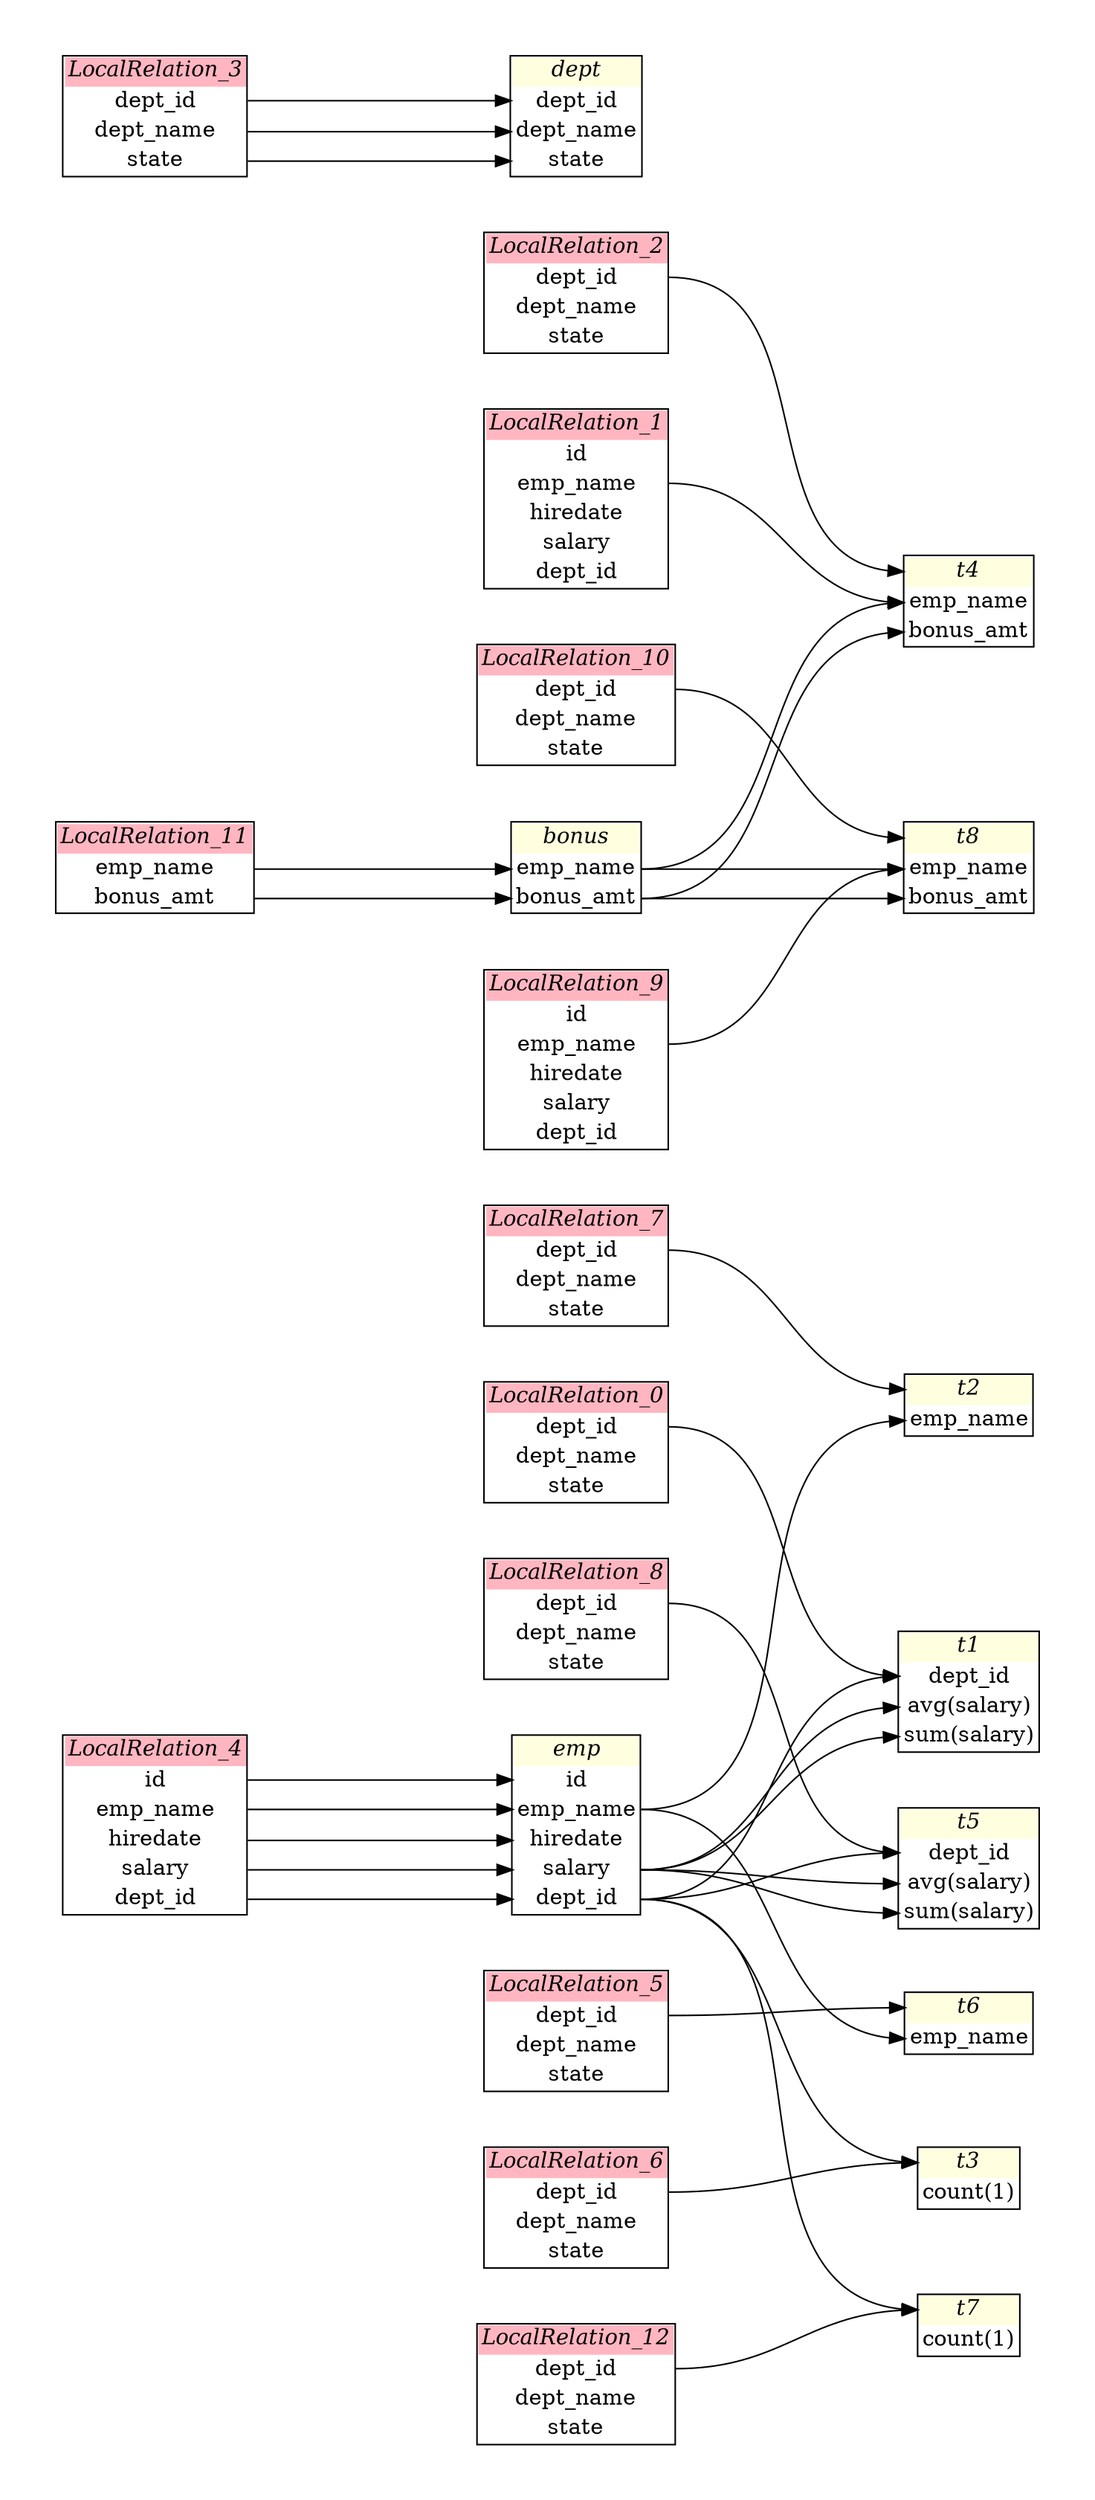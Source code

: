 // Automatically generated by SQLFlowTestSuite


digraph {
  graph [pad="0.5", nodesep="0.5", ranksep="2", fontname="Helvetica"];
  node [shape=plain]
  rankdir=LR;

  
"LocalRelation_0" [label=<
<table border="1" cellborder="0" cellspacing="0">
  <tr><td bgcolor="lightpink" port="nodeName"><i>LocalRelation_0</i></td></tr>
  <tr><td port="0">dept_id</td></tr>
<tr><td port="1">dept_name</td></tr>
<tr><td port="2">state</td></tr>
</table>>];
     

"LocalRelation_1" [label=<
<table border="1" cellborder="0" cellspacing="0">
  <tr><td bgcolor="lightpink" port="nodeName"><i>LocalRelation_1</i></td></tr>
  <tr><td port="0">id</td></tr>
<tr><td port="1">emp_name</td></tr>
<tr><td port="2">hiredate</td></tr>
<tr><td port="3">salary</td></tr>
<tr><td port="4">dept_id</td></tr>
</table>>];
     

"LocalRelation_10" [label=<
<table border="1" cellborder="0" cellspacing="0">
  <tr><td bgcolor="lightpink" port="nodeName"><i>LocalRelation_10</i></td></tr>
  <tr><td port="0">dept_id</td></tr>
<tr><td port="1">dept_name</td></tr>
<tr><td port="2">state</td></tr>
</table>>];
     

"LocalRelation_11" [label=<
<table border="1" cellborder="0" cellspacing="0">
  <tr><td bgcolor="lightpink" port="nodeName"><i>LocalRelation_11</i></td></tr>
  <tr><td port="0">emp_name</td></tr>
<tr><td port="1">bonus_amt</td></tr>
</table>>];
     

"LocalRelation_12" [label=<
<table border="1" cellborder="0" cellspacing="0">
  <tr><td bgcolor="lightpink" port="nodeName"><i>LocalRelation_12</i></td></tr>
  <tr><td port="0">dept_id</td></tr>
<tr><td port="1">dept_name</td></tr>
<tr><td port="2">state</td></tr>
</table>>];
     

"LocalRelation_2" [label=<
<table border="1" cellborder="0" cellspacing="0">
  <tr><td bgcolor="lightpink" port="nodeName"><i>LocalRelation_2</i></td></tr>
  <tr><td port="0">dept_id</td></tr>
<tr><td port="1">dept_name</td></tr>
<tr><td port="2">state</td></tr>
</table>>];
     

"LocalRelation_3" [label=<
<table border="1" cellborder="0" cellspacing="0">
  <tr><td bgcolor="lightpink" port="nodeName"><i>LocalRelation_3</i></td></tr>
  <tr><td port="0">dept_id</td></tr>
<tr><td port="1">dept_name</td></tr>
<tr><td port="2">state</td></tr>
</table>>];
     

"LocalRelation_4" [label=<
<table border="1" cellborder="0" cellspacing="0">
  <tr><td bgcolor="lightpink" port="nodeName"><i>LocalRelation_4</i></td></tr>
  <tr><td port="0">id</td></tr>
<tr><td port="1">emp_name</td></tr>
<tr><td port="2">hiredate</td></tr>
<tr><td port="3">salary</td></tr>
<tr><td port="4">dept_id</td></tr>
</table>>];
     

"LocalRelation_5" [label=<
<table border="1" cellborder="0" cellspacing="0">
  <tr><td bgcolor="lightpink" port="nodeName"><i>LocalRelation_5</i></td></tr>
  <tr><td port="0">dept_id</td></tr>
<tr><td port="1">dept_name</td></tr>
<tr><td port="2">state</td></tr>
</table>>];
     

"LocalRelation_6" [label=<
<table border="1" cellborder="0" cellspacing="0">
  <tr><td bgcolor="lightpink" port="nodeName"><i>LocalRelation_6</i></td></tr>
  <tr><td port="0">dept_id</td></tr>
<tr><td port="1">dept_name</td></tr>
<tr><td port="2">state</td></tr>
</table>>];
     

"LocalRelation_7" [label=<
<table border="1" cellborder="0" cellspacing="0">
  <tr><td bgcolor="lightpink" port="nodeName"><i>LocalRelation_7</i></td></tr>
  <tr><td port="0">dept_id</td></tr>
<tr><td port="1">dept_name</td></tr>
<tr><td port="2">state</td></tr>
</table>>];
     

"LocalRelation_8" [label=<
<table border="1" cellborder="0" cellspacing="0">
  <tr><td bgcolor="lightpink" port="nodeName"><i>LocalRelation_8</i></td></tr>
  <tr><td port="0">dept_id</td></tr>
<tr><td port="1">dept_name</td></tr>
<tr><td port="2">state</td></tr>
</table>>];
     

"LocalRelation_9" [label=<
<table border="1" cellborder="0" cellspacing="0">
  <tr><td bgcolor="lightpink" port="nodeName"><i>LocalRelation_9</i></td></tr>
  <tr><td port="0">id</td></tr>
<tr><td port="1">emp_name</td></tr>
<tr><td port="2">hiredate</td></tr>
<tr><td port="3">salary</td></tr>
<tr><td port="4">dept_id</td></tr>
</table>>];
     

"bonus" [label=<
<table border="1" cellborder="0" cellspacing="0">
  <tr><td bgcolor="lightyellow" port="nodeName"><i>bonus</i></td></tr>
  <tr><td port="0">emp_name</td></tr>
<tr><td port="1">bonus_amt</td></tr>
</table>>];
     

"dept" [label=<
<table border="1" cellborder="0" cellspacing="0">
  <tr><td bgcolor="lightyellow" port="nodeName"><i>dept</i></td></tr>
  <tr><td port="0">dept_id</td></tr>
<tr><td port="1">dept_name</td></tr>
<tr><td port="2">state</td></tr>
</table>>];
     

"emp" [label=<
<table border="1" cellborder="0" cellspacing="0">
  <tr><td bgcolor="lightyellow" port="nodeName"><i>emp</i></td></tr>
  <tr><td port="0">id</td></tr>
<tr><td port="1">emp_name</td></tr>
<tr><td port="2">hiredate</td></tr>
<tr><td port="3">salary</td></tr>
<tr><td port="4">dept_id</td></tr>
</table>>];
     

"t1" [label=<
<table border="1" cellborder="0" cellspacing="0">
  <tr><td bgcolor="lightyellow" port="nodeName"><i>t1</i></td></tr>
  <tr><td port="0">dept_id</td></tr>
<tr><td port="1">avg(salary)</td></tr>
<tr><td port="2">sum(salary)</td></tr>
</table>>];
     

"t2" [label=<
<table border="1" cellborder="0" cellspacing="0">
  <tr><td bgcolor="lightyellow" port="nodeName"><i>t2</i></td></tr>
  <tr><td port="0">emp_name</td></tr>
</table>>];
     

"t3" [label=<
<table border="1" cellborder="0" cellspacing="0">
  <tr><td bgcolor="lightyellow" port="nodeName"><i>t3</i></td></tr>
  <tr><td port="0">count(1)</td></tr>
</table>>];
     

"t4" [label=<
<table border="1" cellborder="0" cellspacing="0">
  <tr><td bgcolor="lightyellow" port="nodeName"><i>t4</i></td></tr>
  <tr><td port="0">emp_name</td></tr>
<tr><td port="1">bonus_amt</td></tr>
</table>>];
     

"t5" [label=<
<table border="1" cellborder="0" cellspacing="0">
  <tr><td bgcolor="lightyellow" port="nodeName"><i>t5</i></td></tr>
  <tr><td port="0">dept_id</td></tr>
<tr><td port="1">avg(salary)</td></tr>
<tr><td port="2">sum(salary)</td></tr>
</table>>];
     

"t6" [label=<
<table border="1" cellborder="0" cellspacing="0">
  <tr><td bgcolor="lightyellow" port="nodeName"><i>t6</i></td></tr>
  <tr><td port="0">emp_name</td></tr>
</table>>];
     

"t7" [label=<
<table border="1" cellborder="0" cellspacing="0">
  <tr><td bgcolor="lightyellow" port="nodeName"><i>t7</i></td></tr>
  <tr><td port="0">count(1)</td></tr>
</table>>];
     

"t8" [label=<
<table border="1" cellborder="0" cellspacing="0">
  <tr><td bgcolor="lightyellow" port="nodeName"><i>t8</i></td></tr>
  <tr><td port="0">emp_name</td></tr>
<tr><td port="1">bonus_amt</td></tr>
</table>>];
     
  "LocalRelation_0":0 -> "t1":0
"LocalRelation_1":1 -> "t4":0
"LocalRelation_10":0 -> "t8":nodeName
"LocalRelation_11":0 -> "bonus":0
"LocalRelation_11":1 -> "bonus":1
"LocalRelation_12":0 -> "t7":nodeName
"LocalRelation_2":0 -> "t4":nodeName
"LocalRelation_3":0 -> "dept":0
"LocalRelation_3":1 -> "dept":1
"LocalRelation_3":2 -> "dept":2
"LocalRelation_4":0 -> "emp":0
"LocalRelation_4":1 -> "emp":1
"LocalRelation_4":2 -> "emp":2
"LocalRelation_4":3 -> "emp":3
"LocalRelation_4":4 -> "emp":4
"LocalRelation_5":0 -> "t6":nodeName
"LocalRelation_6":0 -> "t3":nodeName
"LocalRelation_7":0 -> "t2":nodeName
"LocalRelation_8":0 -> "t5":0
"LocalRelation_9":1 -> "t8":0
"bonus":0 -> "t4":0
"bonus":0 -> "t8":0
"bonus":1 -> "t4":1
"bonus":1 -> "t8":1
"emp":1 -> "t2":0
"emp":1 -> "t6":0
"emp":3 -> "t1":1
"emp":3 -> "t1":2
"emp":3 -> "t5":1
"emp":3 -> "t5":2
"emp":4 -> "t1":0
"emp":4 -> "t3":nodeName
"emp":4 -> "t5":0
"emp":4 -> "t7":nodeName
}
       
